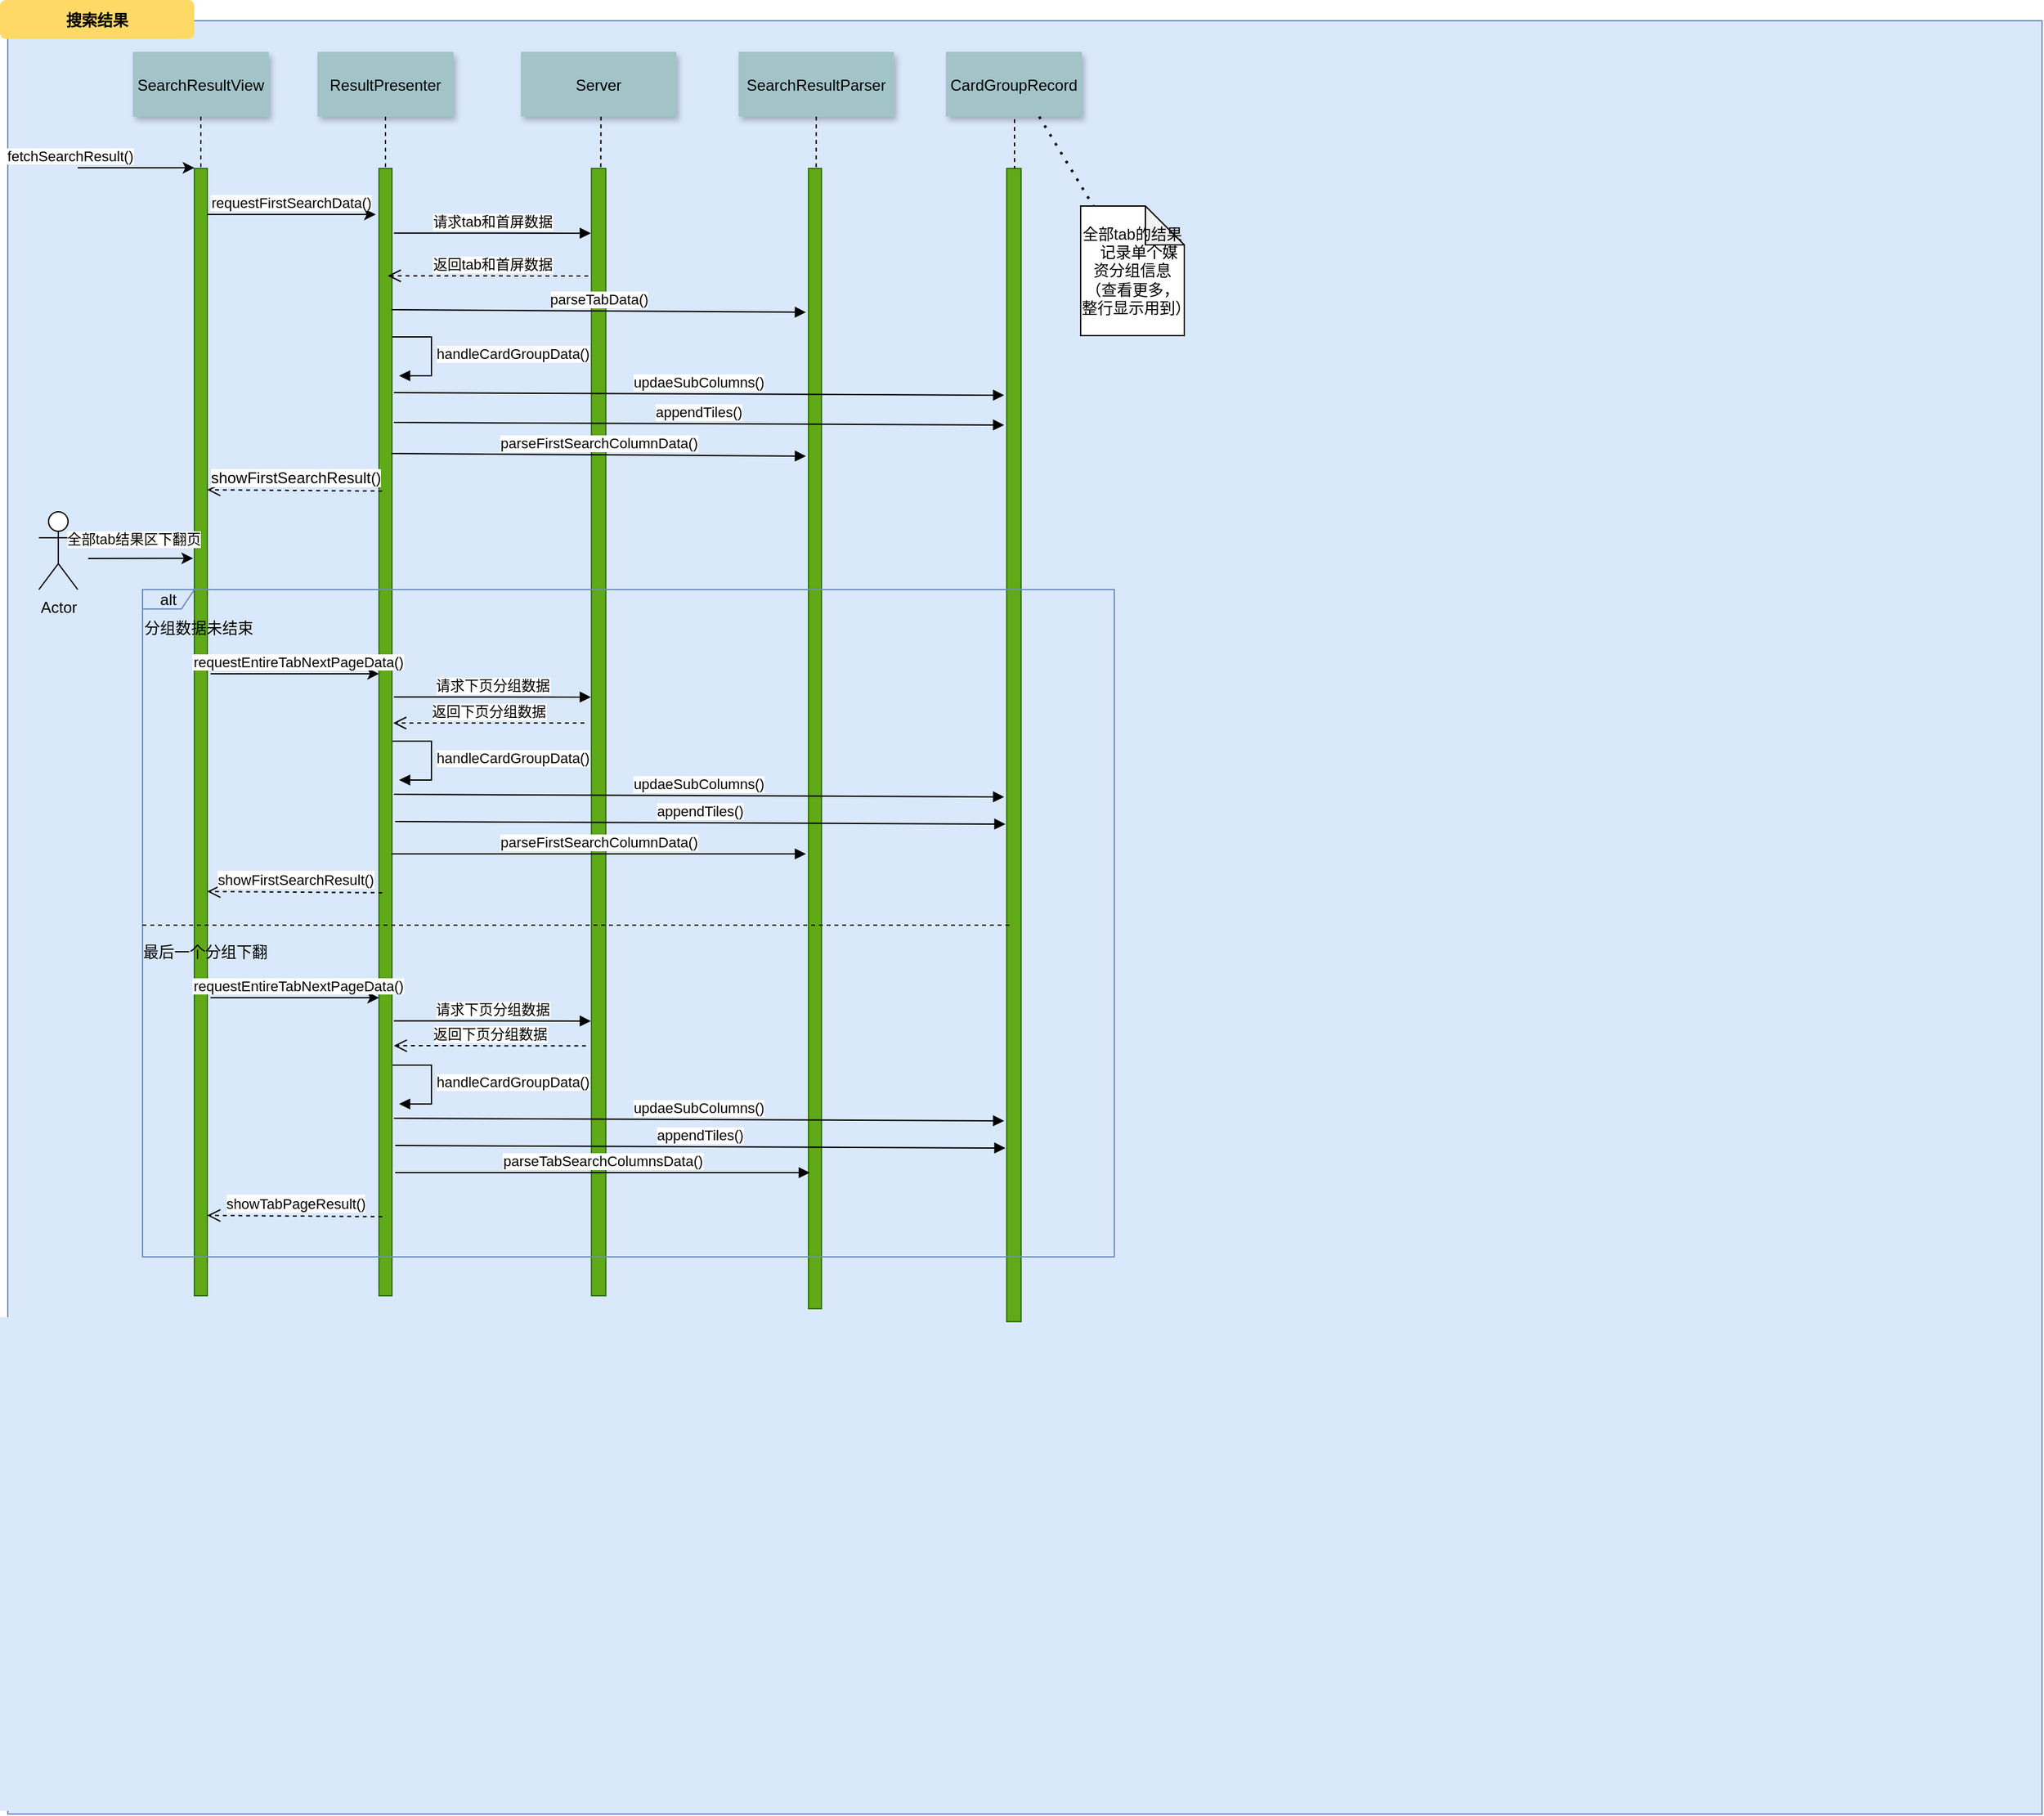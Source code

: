 <mxfile version="23.1.7" type="github">
  <diagram name="Page-1" id="9361dd3d-8414-5efd-6122-117bd74ce7a7">
    <mxGraphModel dx="1420" dy="732" grid="1" gridSize="10" guides="1" tooltips="1" connect="1" arrows="1" fold="1" page="0" pageScale="1.5" pageWidth="826" pageHeight="1169" background="none" math="0" shadow="0">
      <root>
        <mxCell id="0" />
        <mxCell id="1" parent="0" />
        <mxCell id="69" value="" style="fillColor=#dae8fc;strokeColor=#6c8ebf;" parent="1" vertex="1">
          <mxGeometry x="56" y="36" width="1570" height="1384" as="geometry" />
        </mxCell>
        <mxCell id="2" value="" style="fillColor=#60a917;strokeColor=#2D7600;fontColor=#ffffff;" parent="1" vertex="1">
          <mxGeometry x="200" y="150" width="10" height="870" as="geometry" />
        </mxCell>
        <mxCell id="3" value="fetchSearchResult()" style="edgeStyle=none;verticalLabelPosition=top;verticalAlign=bottom;labelPosition=left;align=right" parent="1" edge="1">
          <mxGeometry x="110" y="49.5" width="100" height="100" as="geometry">
            <mxPoint x="110" y="149.5" as="sourcePoint" />
            <mxPoint x="200" y="149.5" as="targetPoint" />
          </mxGeometry>
        </mxCell>
        <mxCell id="4" value="SearchResultView" style="shadow=1;fillColor=#A2C4C9;strokeColor=none" parent="1" vertex="1">
          <mxGeometry x="152.5" y="60" width="105" height="50" as="geometry" />
        </mxCell>
        <mxCell id="6" value="" style="fillColor=#60a917;strokeColor=#2D7600;fontColor=#ffffff;" parent="1" vertex="1">
          <mxGeometry x="342.5" y="150" width="10" height="870" as="geometry" />
        </mxCell>
        <mxCell id="7" value="ResultPresenter" style="shadow=1;fillColor=#A2C4C9;strokeColor=none" parent="1" vertex="1">
          <mxGeometry x="295" y="60" width="105" height="50" as="geometry" />
        </mxCell>
        <mxCell id="8" value="" style="edgeStyle=none;endArrow=none;dashed=1" parent="1" source="7" target="6" edge="1">
          <mxGeometry x="272.335" y="165" width="100" height="100" as="geometry">
            <mxPoint x="347.259" y="110" as="sourcePoint" />
            <mxPoint x="347.576" y="165" as="targetPoint" />
          </mxGeometry>
        </mxCell>
        <mxCell id="9" value="requestFirstSearchData()" style="edgeStyle=none;verticalLabelPosition=top;verticalAlign=bottom" parent="1" edge="1">
          <mxGeometry x="220" y="92" width="100" height="100" as="geometry">
            <mxPoint x="210" y="185.5" as="sourcePoint" />
            <mxPoint x="340" y="185.5" as="targetPoint" />
          </mxGeometry>
        </mxCell>
        <mxCell id="15" value="Server" style="shadow=1;fillColor=#A2C4C9;strokeColor=none" parent="1" vertex="1">
          <mxGeometry x="452" y="60" width="120" height="50" as="geometry" />
        </mxCell>
        <mxCell id="21" value="" style="fillColor=#60a917;strokeColor=#2D7600;fontColor=#ffffff;" parent="1" vertex="1">
          <mxGeometry x="674" y="150" width="10" height="880" as="geometry" />
        </mxCell>
        <mxCell id="22" value="SearchResultParser" style="shadow=1;fillColor=#A2C4C9;strokeColor=none" parent="1" vertex="1">
          <mxGeometry x="620" y="60" width="120" height="50" as="geometry" />
        </mxCell>
        <mxCell id="23" value="" style="edgeStyle=none;endArrow=none;dashed=1" parent="1" source="22" target="21" edge="1">
          <mxGeometry x="614.488" y="175.0" width="100" height="100" as="geometry">
            <mxPoint x="674.653" y="110" as="sourcePoint" />
            <mxPoint x="674.653" y="260" as="targetPoint" />
          </mxGeometry>
        </mxCell>
        <mxCell id="33" value="" style="edgeStyle=elbowEdgeStyle;elbow=horizontal;endArrow=none;dashed=1" parent="1" source="4" target="2" edge="1">
          <mxGeometry x="230.0" y="310" width="100" height="100" as="geometry">
            <mxPoint x="230.0" y="410" as="sourcePoint" />
            <mxPoint x="330" y="310" as="targetPoint" />
          </mxGeometry>
        </mxCell>
        <mxCell id="71" value="搜索结果" style="rounded=1;fontStyle=1;fillColor=#FFD966;strokeColor=none" parent="1" vertex="1">
          <mxGeometry x="50" y="20" width="150" height="30" as="geometry" />
        </mxCell>
        <mxCell id="jnnIsXKbwoSBbQRXIsRO-101" value="CardGroupRecord" style="shadow=1;fillColor=#A2C4C9;strokeColor=none;" parent="1" vertex="1">
          <mxGeometry x="780" y="60" width="105" height="50" as="geometry" />
        </mxCell>
        <mxCell id="jnnIsXKbwoSBbQRXIsRO-106" value="" style="fillColor=#60a917;strokeColor=#2D7600;fontColor=#ffffff;" parent="1" vertex="1">
          <mxGeometry x="826.96" y="150" width="11.08" height="890" as="geometry" />
        </mxCell>
        <mxCell id="jnnIsXKbwoSBbQRXIsRO-109" value="" style="edgeStyle=none;endArrow=none;dashed=1" parent="1" source="17" edge="1">
          <mxGeometry x="614.488" y="175.0" width="100" height="100" as="geometry">
            <mxPoint x="513.82" y="110" as="sourcePoint" />
            <mxPoint x="514" y="170" as="targetPoint" />
          </mxGeometry>
        </mxCell>
        <mxCell id="jnnIsXKbwoSBbQRXIsRO-113" value="请求tab和首屏数据" style="html=1;verticalAlign=bottom;endArrow=block;rounded=0;exitX=1.35;exitY=0.123;exitDx=0;exitDy=0;exitPerimeter=0;edgeStyle=elbowEdgeStyle;" parent="1" edge="1">
          <mxGeometry width="80" relative="1" as="geometry">
            <mxPoint x="354" y="199.921" as="sourcePoint" />
            <mxPoint x="506" y="200" as="targetPoint" />
          </mxGeometry>
        </mxCell>
        <mxCell id="jnnIsXKbwoSBbQRXIsRO-114" value="返回tab和首屏数据" style="html=1;verticalAlign=bottom;endArrow=open;dashed=1;endSize=8;curved=0;rounded=0;" parent="1" edge="1">
          <mxGeometry relative="1" as="geometry">
            <mxPoint x="349.28" y="232.86" as="targetPoint" />
            <mxPoint x="510" y="233" as="sourcePoint" />
          </mxGeometry>
        </mxCell>
        <mxCell id="jnnIsXKbwoSBbQRXIsRO-115" value="" style="edgeStyle=none;endArrow=none;dashed=1" parent="1" target="17" edge="1">
          <mxGeometry x="614.488" y="175.0" width="100" height="100" as="geometry">
            <mxPoint x="513.82" y="110" as="sourcePoint" />
            <mxPoint x="514" y="170" as="targetPoint" />
          </mxGeometry>
        </mxCell>
        <mxCell id="17" value="" style="fillColor=#60a917;strokeColor=#2D7600;fontColor=#ffffff;" parent="1" vertex="1">
          <mxGeometry x="506.46" y="150" width="11.08" height="870" as="geometry" />
        </mxCell>
        <mxCell id="jnnIsXKbwoSBbQRXIsRO-116" value="parseTabData()" style="html=1;verticalAlign=bottom;endArrow=block;curved=0;rounded=0;entryX=-0.5;entryY=0.586;entryDx=0;entryDy=0;entryPerimeter=0;exitX=0.85;exitY=0.454;exitDx=0;exitDy=0;exitPerimeter=0;" parent="1" edge="1">
          <mxGeometry width="80" relative="1" as="geometry">
            <mxPoint x="352" y="258.96" as="sourcePoint" />
            <mxPoint x="672" y="260.983" as="targetPoint" />
          </mxGeometry>
        </mxCell>
        <mxCell id="jnnIsXKbwoSBbQRXIsRO-118" value="handleCardGroupData()" style="html=1;align=left;spacingLeft=2;endArrow=block;rounded=0;edgeStyle=orthogonalEdgeStyle;curved=0;rounded=0;" parent="1" edge="1">
          <mxGeometry relative="1" as="geometry">
            <mxPoint x="353" y="280" as="sourcePoint" />
            <Array as="points">
              <mxPoint x="383" y="310" />
            </Array>
            <mxPoint x="358" y="310" as="targetPoint" />
          </mxGeometry>
        </mxCell>
        <mxCell id="jnnIsXKbwoSBbQRXIsRO-119" value="updaeSubColumns()" style="html=1;verticalAlign=bottom;endArrow=block;curved=0;rounded=0;entryX=0;entryY=0.5;entryDx=0;entryDy=0;exitX=1.35;exitY=0.721;exitDx=0;exitDy=0;exitPerimeter=0;" parent="1" edge="1">
          <mxGeometry width="80" relative="1" as="geometry">
            <mxPoint x="354" y="323.04" as="sourcePoint" />
            <mxPoint x="824.96" y="325" as="targetPoint" />
          </mxGeometry>
        </mxCell>
        <mxCell id="jnnIsXKbwoSBbQRXIsRO-121" value="" style="edgeStyle=none;endArrow=none;dashed=1" parent="1" edge="1">
          <mxGeometry x="614.488" y="175.0" width="100" height="100" as="geometry">
            <mxPoint x="833" y="112" as="sourcePoint" />
            <mxPoint x="833" y="150" as="targetPoint" />
          </mxGeometry>
        </mxCell>
        <mxCell id="jnnIsXKbwoSBbQRXIsRO-123" value="appendTiles()" style="html=1;verticalAlign=bottom;endArrow=block;curved=0;rounded=0;entryX=0;entryY=0.5;entryDx=0;entryDy=0;exitX=1.35;exitY=0.721;exitDx=0;exitDy=0;exitPerimeter=0;" parent="1" edge="1">
          <mxGeometry width="80" relative="1" as="geometry">
            <mxPoint x="354" y="346.04" as="sourcePoint" />
            <mxPoint x="824.96" y="348" as="targetPoint" />
          </mxGeometry>
        </mxCell>
        <mxCell id="jnnIsXKbwoSBbQRXIsRO-124" value="parseFirstSearchColumnData()" style="html=1;verticalAlign=bottom;endArrow=block;curved=0;rounded=0;entryX=-0.5;entryY=0.586;entryDx=0;entryDy=0;entryPerimeter=0;exitX=0.85;exitY=0.454;exitDx=0;exitDy=0;exitPerimeter=0;" parent="1" edge="1">
          <mxGeometry width="80" relative="1" as="geometry">
            <mxPoint x="352" y="370.0" as="sourcePoint" />
            <mxPoint x="672" y="372.023" as="targetPoint" />
          </mxGeometry>
        </mxCell>
        <mxCell id="jnnIsXKbwoSBbQRXIsRO-125" value="全部tab的结果 &lt;br&gt;&amp;nbsp;&amp;nbsp; 记录单个媒资分组信息&lt;br&gt;（查看更多，整行显示用到）" style="shape=note;whiteSpace=wrap;html=1;backgroundOutline=1;darkOpacity=0.05;align=center;verticalAlign=middle;fontFamily=Helvetica;fontSize=12;" parent="1" vertex="1">
          <mxGeometry x="884" y="179" width="80" height="100" as="geometry" />
        </mxCell>
        <mxCell id="jnnIsXKbwoSBbQRXIsRO-130" value="" style="endArrow=none;dashed=1;html=1;dashPattern=1 3;strokeWidth=2;rounded=0;strokeColor=default;align=center;verticalAlign=bottom;fontFamily=Helvetica;fontSize=12;fontColor=default;labelBackgroundColor=default;exitX=0.686;exitY=1;exitDx=0;exitDy=0;exitPerimeter=0;" parent="1" source="jnnIsXKbwoSBbQRXIsRO-101" target="jnnIsXKbwoSBbQRXIsRO-125" edge="1">
          <mxGeometry width="50" height="50" relative="1" as="geometry">
            <mxPoint x="900" y="170" as="sourcePoint" />
            <mxPoint x="950" y="120" as="targetPoint" />
          </mxGeometry>
        </mxCell>
        <mxCell id="jnnIsXKbwoSBbQRXIsRO-133" value="showFirstSearchResult()" style="html=1;verticalAlign=bottom;endArrow=open;dashed=1;endSize=8;curved=0;rounded=0;strokeColor=default;align=center;fontFamily=Helvetica;fontSize=12;fontColor=default;labelBackgroundColor=default;exitX=0.25;exitY=0.553;exitDx=0;exitDy=0;exitPerimeter=0;" parent="1" edge="1">
          <mxGeometry relative="1" as="geometry">
            <mxPoint x="345" y="398.97" as="sourcePoint" />
            <mxPoint x="210" y="398" as="targetPoint" />
          </mxGeometry>
        </mxCell>
        <mxCell id="BB7P9UA8DlbhScquwtIL-77" value="Actor" style="shape=umlActor;verticalLabelPosition=bottom;verticalAlign=top;html=1;outlineConnect=0;" vertex="1" parent="1">
          <mxGeometry x="80" y="415" width="30" height="60" as="geometry" />
        </mxCell>
        <mxCell id="BB7P9UA8DlbhScquwtIL-80" value="" style="endArrow=classic;html=1;rounded=0;entryX=0.1;entryY=0.679;entryDx=0;entryDy=0;entryPerimeter=0;" edge="1" parent="1">
          <mxGeometry width="50" height="50" relative="1" as="geometry">
            <mxPoint x="118" y="451" as="sourcePoint" />
            <mxPoint x="199" y="450.87" as="targetPoint" />
          </mxGeometry>
        </mxCell>
        <mxCell id="BB7P9UA8DlbhScquwtIL-82" value="全部tab结果区下翻页" style="edgeLabel;html=1;align=center;verticalAlign=middle;resizable=0;points=[];" vertex="1" connectable="0" parent="BB7P9UA8DlbhScquwtIL-80">
          <mxGeometry x="0.012" relative="1" as="geometry">
            <mxPoint x="-6" y="-15" as="offset" />
          </mxGeometry>
        </mxCell>
        <mxCell id="BB7P9UA8DlbhScquwtIL-83" value="requestEntireTabNextPageData()" style="edgeStyle=none;verticalLabelPosition=top;verticalAlign=bottom" edge="1" parent="1">
          <mxGeometry width="100" height="100" as="geometry">
            <mxPoint x="212.5" y="540" as="sourcePoint" />
            <mxPoint x="342.5" y="540" as="targetPoint" />
            <mxPoint x="3" as="offset" />
          </mxGeometry>
        </mxCell>
        <mxCell id="BB7P9UA8DlbhScquwtIL-89" value="alt" style="shape=umlFrame;whiteSpace=wrap;html=1;pointerEvents=0;fillColor=#DAE8FC;strokeColor=#6c8ebf;width=40;height=15;" vertex="1" parent="1">
          <mxGeometry x="160" y="475" width="750" height="515" as="geometry" />
        </mxCell>
        <mxCell id="BB7P9UA8DlbhScquwtIL-93" value="请求下页分组数据" style="html=1;verticalAlign=bottom;endArrow=block;rounded=0;exitX=1.35;exitY=0.123;exitDx=0;exitDy=0;exitPerimeter=0;edgeStyle=elbowEdgeStyle;" edge="1" parent="1">
          <mxGeometry width="80" relative="1" as="geometry">
            <mxPoint x="354" y="557.921" as="sourcePoint" />
            <mxPoint x="506" y="558" as="targetPoint" />
          </mxGeometry>
        </mxCell>
        <mxCell id="BB7P9UA8DlbhScquwtIL-94" value="返回下页分组数据" style="html=1;verticalAlign=bottom;endArrow=open;dashed=1;endSize=8;curved=0;rounded=0;" edge="1" parent="1">
          <mxGeometry relative="1" as="geometry">
            <mxPoint x="353.5" y="578" as="targetPoint" />
            <mxPoint x="501" y="578" as="sourcePoint" />
          </mxGeometry>
        </mxCell>
        <mxCell id="BB7P9UA8DlbhScquwtIL-95" value="&lt;font style=&quot;font-size: 11px;&quot;&gt;showFirstSearchResult()&lt;/font&gt;" style="html=1;verticalAlign=bottom;endArrow=open;dashed=1;endSize=8;curved=0;rounded=0;strokeColor=default;align=center;fontFamily=Helvetica;fontSize=12;fontColor=default;labelBackgroundColor=default;exitX=0.25;exitY=0.553;exitDx=0;exitDy=0;exitPerimeter=0;" edge="1" parent="1">
          <mxGeometry relative="1" as="geometry">
            <mxPoint x="345" y="708.97" as="sourcePoint" />
            <mxPoint x="210" y="708" as="targetPoint" />
          </mxGeometry>
        </mxCell>
        <mxCell id="BB7P9UA8DlbhScquwtIL-96" value="handleCardGroupData()" style="html=1;align=left;spacingLeft=2;endArrow=block;rounded=0;edgeStyle=orthogonalEdgeStyle;curved=0;rounded=0;" edge="1" parent="1">
          <mxGeometry relative="1" as="geometry">
            <mxPoint x="353" y="592" as="sourcePoint" />
            <Array as="points">
              <mxPoint x="383" y="622" />
            </Array>
            <mxPoint x="358" y="622" as="targetPoint" />
          </mxGeometry>
        </mxCell>
        <mxCell id="BB7P9UA8DlbhScquwtIL-97" value="updaeSubColumns()" style="html=1;verticalAlign=bottom;endArrow=block;curved=0;rounded=0;entryX=0;entryY=0.5;entryDx=0;entryDy=0;exitX=1.35;exitY=0.721;exitDx=0;exitDy=0;exitPerimeter=0;" edge="1" parent="1">
          <mxGeometry x="-0.002" width="80" relative="1" as="geometry">
            <mxPoint x="354" y="633.04" as="sourcePoint" />
            <mxPoint x="824.96" y="635" as="targetPoint" />
            <mxPoint as="offset" />
          </mxGeometry>
        </mxCell>
        <mxCell id="BB7P9UA8DlbhScquwtIL-98" value="appendTiles()" style="html=1;verticalAlign=bottom;endArrow=block;curved=0;rounded=0;entryX=0;entryY=0.5;entryDx=0;entryDy=0;exitX=1.35;exitY=0.721;exitDx=0;exitDy=0;exitPerimeter=0;" edge="1" parent="1">
          <mxGeometry width="80" relative="1" as="geometry">
            <mxPoint x="355" y="654.04" as="sourcePoint" />
            <mxPoint x="825.96" y="656" as="targetPoint" />
          </mxGeometry>
        </mxCell>
        <mxCell id="BB7P9UA8DlbhScquwtIL-99" value="parseFirstSearchColumnData()" style="html=1;verticalAlign=bottom;endArrow=block;curved=0;rounded=0;entryX=-0.5;entryY=0.586;entryDx=0;entryDy=0;entryPerimeter=0;exitX=0.85;exitY=0.454;exitDx=0;exitDy=0;exitPerimeter=0;" edge="1" parent="1">
          <mxGeometry width="80" relative="1" as="geometry">
            <mxPoint x="352" y="679" as="sourcePoint" />
            <mxPoint x="672" y="679" as="targetPoint" />
          </mxGeometry>
        </mxCell>
        <mxCell id="BB7P9UA8DlbhScquwtIL-102" value="分组数据未结束" style="text;html=1;align=center;verticalAlign=middle;resizable=0;points=[];autosize=1;strokeColor=none;fillColor=none;" vertex="1" parent="1">
          <mxGeometry x="147.5" y="490" width="110" height="30" as="geometry" />
        </mxCell>
        <mxCell id="BB7P9UA8DlbhScquwtIL-109" value="" style="line;strokeWidth=1;fillColor=none;align=left;verticalAlign=middle;spacingTop=-1;spacingLeft=3;spacingRight=3;rotatable=0;labelPosition=right;points=[];portConstraint=eastwest;strokeColor=inherit;dashed=1;" vertex="1" parent="1">
          <mxGeometry x="160" y="730" width="670" height="8" as="geometry" />
        </mxCell>
        <mxCell id="BB7P9UA8DlbhScquwtIL-110" value="最后一个分组下翻" style="text;html=1;align=center;verticalAlign=middle;resizable=0;points=[];autosize=1;strokeColor=none;fillColor=none;" vertex="1" parent="1">
          <mxGeometry x="147.5" y="740" width="120" height="30" as="geometry" />
        </mxCell>
        <mxCell id="BB7P9UA8DlbhScquwtIL-111" value="requestEntireTabNextPageData()" style="edgeStyle=none;verticalLabelPosition=top;verticalAlign=bottom" edge="1" parent="1">
          <mxGeometry width="100" height="100" as="geometry">
            <mxPoint x="212.5" y="790" as="sourcePoint" />
            <mxPoint x="342.5" y="790" as="targetPoint" />
            <mxPoint x="3" as="offset" />
          </mxGeometry>
        </mxCell>
        <mxCell id="BB7P9UA8DlbhScquwtIL-112" value="请求下页分组数据" style="html=1;verticalAlign=bottom;endArrow=block;rounded=0;exitX=1.35;exitY=0.123;exitDx=0;exitDy=0;exitPerimeter=0;edgeStyle=elbowEdgeStyle;" edge="1" parent="1">
          <mxGeometry width="80" relative="1" as="geometry">
            <mxPoint x="354" y="807.921" as="sourcePoint" />
            <mxPoint x="506" y="808" as="targetPoint" />
          </mxGeometry>
        </mxCell>
        <mxCell id="BB7P9UA8DlbhScquwtIL-113" value="返回下页分组数据" style="html=1;verticalAlign=bottom;endArrow=open;dashed=1;endSize=8;curved=0;rounded=0;" edge="1" parent="1">
          <mxGeometry relative="1" as="geometry">
            <mxPoint x="354" y="827" as="targetPoint" />
            <mxPoint x="502.22" y="827.14" as="sourcePoint" />
          </mxGeometry>
        </mxCell>
        <mxCell id="BB7P9UA8DlbhScquwtIL-114" value="handleCardGroupData()" style="html=1;align=left;spacingLeft=2;endArrow=block;rounded=0;edgeStyle=orthogonalEdgeStyle;curved=0;rounded=0;" edge="1" parent="1">
          <mxGeometry relative="1" as="geometry">
            <mxPoint x="353" y="842" as="sourcePoint" />
            <Array as="points">
              <mxPoint x="383" y="872" />
            </Array>
            <mxPoint x="358" y="872" as="targetPoint" />
          </mxGeometry>
        </mxCell>
        <mxCell id="BB7P9UA8DlbhScquwtIL-115" value="updaeSubColumns()" style="html=1;verticalAlign=bottom;endArrow=block;curved=0;rounded=0;entryX=0;entryY=0.5;entryDx=0;entryDy=0;exitX=1.35;exitY=0.721;exitDx=0;exitDy=0;exitPerimeter=0;" edge="1" parent="1">
          <mxGeometry x="-0.002" width="80" relative="1" as="geometry">
            <mxPoint x="354" y="883.04" as="sourcePoint" />
            <mxPoint x="824.96" y="885" as="targetPoint" />
            <mxPoint as="offset" />
          </mxGeometry>
        </mxCell>
        <mxCell id="BB7P9UA8DlbhScquwtIL-116" value="appendTiles()" style="html=1;verticalAlign=bottom;endArrow=block;curved=0;rounded=0;entryX=0;entryY=0.5;entryDx=0;entryDy=0;exitX=1.35;exitY=0.721;exitDx=0;exitDy=0;exitPerimeter=0;" edge="1" parent="1">
          <mxGeometry width="80" relative="1" as="geometry">
            <mxPoint x="355" y="904.04" as="sourcePoint" />
            <mxPoint x="825.96" y="906" as="targetPoint" />
          </mxGeometry>
        </mxCell>
        <mxCell id="BB7P9UA8DlbhScquwtIL-117" value="parseTabSearchColumnsData()" style="html=1;verticalAlign=bottom;endArrow=block;curved=0;rounded=0;entryX=-0.5;entryY=0.586;entryDx=0;entryDy=0;entryPerimeter=0;exitX=0.85;exitY=0.454;exitDx=0;exitDy=0;exitPerimeter=0;" edge="1" parent="1">
          <mxGeometry width="80" relative="1" as="geometry">
            <mxPoint x="355" y="925" as="sourcePoint" />
            <mxPoint x="675" y="925" as="targetPoint" />
          </mxGeometry>
        </mxCell>
        <mxCell id="BB7P9UA8DlbhScquwtIL-118" value="&lt;font style=&quot;font-size: 11px;&quot;&gt;showTabPageResult()&lt;/font&gt;" style="html=1;verticalAlign=bottom;endArrow=open;dashed=1;endSize=8;curved=0;rounded=0;strokeColor=default;align=center;fontFamily=Helvetica;fontSize=12;fontColor=default;labelBackgroundColor=default;exitX=0.25;exitY=0.553;exitDx=0;exitDy=0;exitPerimeter=0;" edge="1" parent="1">
          <mxGeometry relative="1" as="geometry">
            <mxPoint x="345" y="958.97" as="sourcePoint" />
            <mxPoint x="210" y="958" as="targetPoint" />
          </mxGeometry>
        </mxCell>
      </root>
    </mxGraphModel>
  </diagram>
</mxfile>

